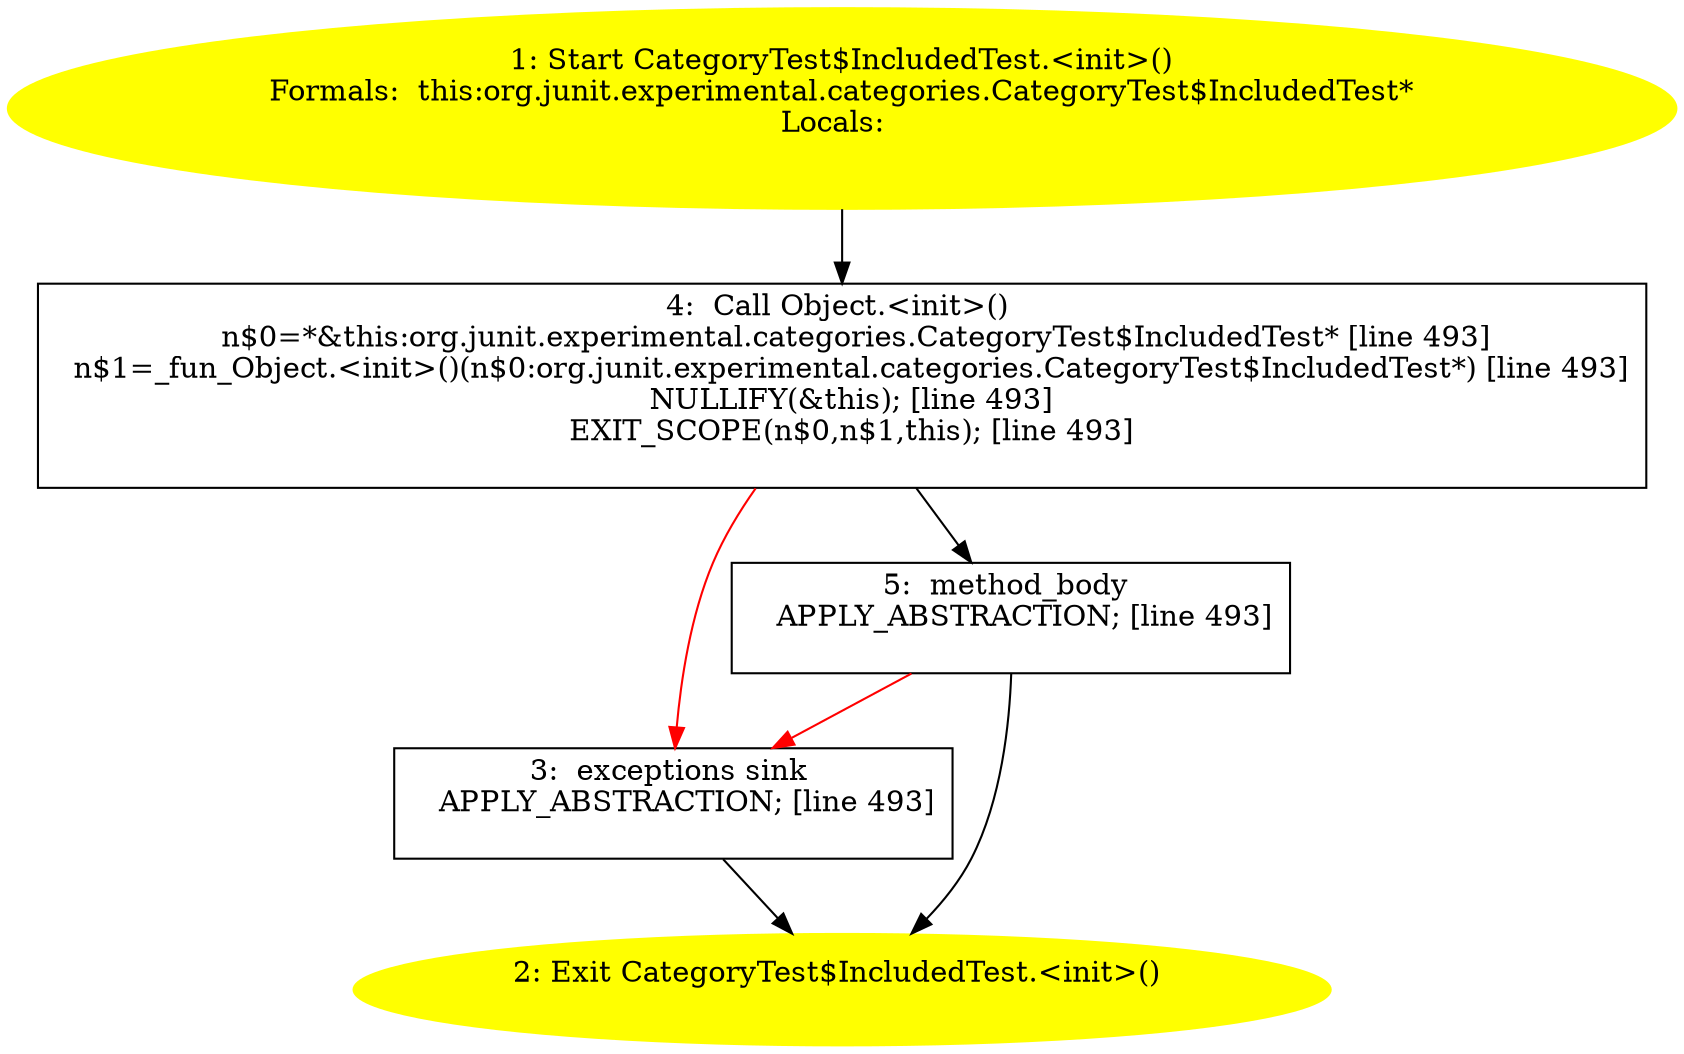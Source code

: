 /* @generated */
digraph cfg {
"org.junit.experimental.categories.CategoryTest$IncludedTest.<init>().020b2529cbc239b03bfd7147854244dd_1" [label="1: Start CategoryTest$IncludedTest.<init>()\nFormals:  this:org.junit.experimental.categories.CategoryTest$IncludedTest*\nLocals:  \n  " color=yellow style=filled]
	

	 "org.junit.experimental.categories.CategoryTest$IncludedTest.<init>().020b2529cbc239b03bfd7147854244dd_1" -> "org.junit.experimental.categories.CategoryTest$IncludedTest.<init>().020b2529cbc239b03bfd7147854244dd_4" ;
"org.junit.experimental.categories.CategoryTest$IncludedTest.<init>().020b2529cbc239b03bfd7147854244dd_2" [label="2: Exit CategoryTest$IncludedTest.<init>() \n  " color=yellow style=filled]
	

"org.junit.experimental.categories.CategoryTest$IncludedTest.<init>().020b2529cbc239b03bfd7147854244dd_3" [label="3:  exceptions sink \n   APPLY_ABSTRACTION; [line 493]\n " shape="box"]
	

	 "org.junit.experimental.categories.CategoryTest$IncludedTest.<init>().020b2529cbc239b03bfd7147854244dd_3" -> "org.junit.experimental.categories.CategoryTest$IncludedTest.<init>().020b2529cbc239b03bfd7147854244dd_2" ;
"org.junit.experimental.categories.CategoryTest$IncludedTest.<init>().020b2529cbc239b03bfd7147854244dd_4" [label="4:  Call Object.<init>() \n   n$0=*&this:org.junit.experimental.categories.CategoryTest$IncludedTest* [line 493]\n  n$1=_fun_Object.<init>()(n$0:org.junit.experimental.categories.CategoryTest$IncludedTest*) [line 493]\n  NULLIFY(&this); [line 493]\n  EXIT_SCOPE(n$0,n$1,this); [line 493]\n " shape="box"]
	

	 "org.junit.experimental.categories.CategoryTest$IncludedTest.<init>().020b2529cbc239b03bfd7147854244dd_4" -> "org.junit.experimental.categories.CategoryTest$IncludedTest.<init>().020b2529cbc239b03bfd7147854244dd_5" ;
	 "org.junit.experimental.categories.CategoryTest$IncludedTest.<init>().020b2529cbc239b03bfd7147854244dd_4" -> "org.junit.experimental.categories.CategoryTest$IncludedTest.<init>().020b2529cbc239b03bfd7147854244dd_3" [color="red" ];
"org.junit.experimental.categories.CategoryTest$IncludedTest.<init>().020b2529cbc239b03bfd7147854244dd_5" [label="5:  method_body \n   APPLY_ABSTRACTION; [line 493]\n " shape="box"]
	

	 "org.junit.experimental.categories.CategoryTest$IncludedTest.<init>().020b2529cbc239b03bfd7147854244dd_5" -> "org.junit.experimental.categories.CategoryTest$IncludedTest.<init>().020b2529cbc239b03bfd7147854244dd_2" ;
	 "org.junit.experimental.categories.CategoryTest$IncludedTest.<init>().020b2529cbc239b03bfd7147854244dd_5" -> "org.junit.experimental.categories.CategoryTest$IncludedTest.<init>().020b2529cbc239b03bfd7147854244dd_3" [color="red" ];
}
